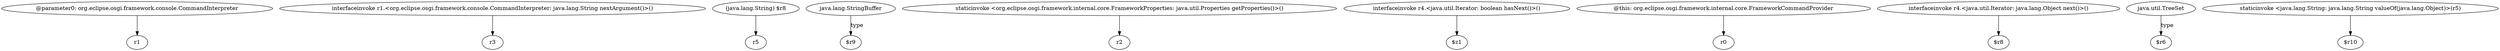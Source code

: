 digraph g {
0[label="@parameter0: org.eclipse.osgi.framework.console.CommandInterpreter"]
1[label="r1"]
0->1[label=""]
2[label="interfaceinvoke r1.<org.eclipse.osgi.framework.console.CommandInterpreter: java.lang.String nextArgument()>()"]
3[label="r3"]
2->3[label=""]
4[label="(java.lang.String) $r8"]
5[label="r5"]
4->5[label=""]
6[label="java.lang.StringBuffer"]
7[label="$r9"]
6->7[label="type"]
8[label="staticinvoke <org.eclipse.osgi.framework.internal.core.FrameworkProperties: java.util.Properties getProperties()>()"]
9[label="r2"]
8->9[label=""]
10[label="interfaceinvoke r4.<java.util.Iterator: boolean hasNext()>()"]
11[label="$z1"]
10->11[label=""]
12[label="@this: org.eclipse.osgi.framework.internal.core.FrameworkCommandProvider"]
13[label="r0"]
12->13[label=""]
14[label="interfaceinvoke r4.<java.util.Iterator: java.lang.Object next()>()"]
15[label="$r8"]
14->15[label=""]
16[label="java.util.TreeSet"]
17[label="$r6"]
16->17[label="type"]
18[label="staticinvoke <java.lang.String: java.lang.String valueOf(java.lang.Object)>(r5)"]
19[label="$r10"]
18->19[label=""]
}